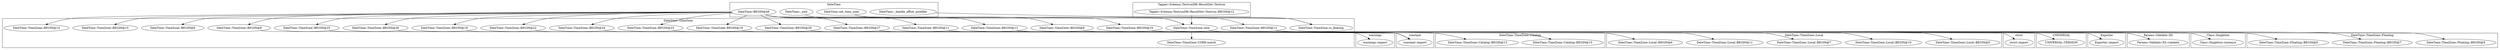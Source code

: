 digraph {
graph [overlap=false]
subgraph cluster_DateTime_TimeZone_Floating {
	label="DateTime::TimeZone::Floating";
	"DateTime::TimeZone::Floating::BEGIN@9";
	"DateTime::TimeZone::Floating::BEGIN@7";
	"DateTime::TimeZone::Floating::BEGIN@6";
}
subgraph cluster_DateTime_TimeZone_Catalog {
	label="DateTime::TimeZone::Catalog";
	"DateTime::TimeZone::Catalog::BEGIN@15";
	"DateTime::TimeZone::Catalog::BEGIN@13";
}
subgraph cluster_UNIVERSAL {
	label="UNIVERSAL";
	"UNIVERSAL::VERSION";
}
subgraph cluster_Params_Validate_XS {
	label="Params::Validate::XS";
	"Params::Validate::XS::validate";
}
subgraph cluster_Exporter {
	label="Exporter";
	"Exporter::import";
}
subgraph cluster_DateTime {
	label="DateTime";
	"DateTime::_handle_offset_modifier";
	"DateTime::set_time_zone";
	"DateTime::BEGIN@48";
	"DateTime::_new";
}
subgraph cluster_DateTime_TimeZone {
	label="DateTime::TimeZone";
	"DateTime::TimeZone::BEGIN@9";
	"DateTime::TimeZone::BEGIN@28";
	"DateTime::TimeZone::BEGIN@11";
	"DateTime::TimeZone::BEGIN@19";
	"DateTime::TimeZone::BEGIN@23";
	"DateTime::TimeZone::BEGIN@24";
	"DateTime::TimeZone::BEGIN@13";
	"DateTime::TimeZone::BEGIN@6";
	"DateTime::TimeZone::is_floating";
	"DateTime::TimeZone::BEGIN@14";
	"DateTime::TimeZone::BEGIN@25";
	"DateTime::TimeZone::BEGIN@27";
	"DateTime::TimeZone::CORE:match";
	"DateTime::TimeZone::BEGIN@8";
	"DateTime::TimeZone::BEGIN@16";
	"DateTime::TimeZone::BEGIN@22";
	"DateTime::TimeZone::new";
	"DateTime::TimeZone::BEGIN@12";
	"DateTime::TimeZone::BEGIN@26";
	"DateTime::TimeZone::BEGIN@15";
	"DateTime::TimeZone::BEGIN@18";
}
subgraph cluster_warnings {
	label="warnings";
	"warnings::import";
}
subgraph cluster_DateTime_TimeZone_Local {
	label="DateTime::TimeZone::Local";
	"DateTime::TimeZone::Local::BEGIN@10";
	"DateTime::TimeZone::Local::BEGIN@7";
	"DateTime::TimeZone::Local::BEGIN@11";
	"DateTime::TimeZone::Local::BEGIN@6";
	"DateTime::TimeZone::Local::BEGIN@9";
}
subgraph cluster_strict {
	label="strict";
	"strict::import";
}
subgraph cluster_constant {
	label="constant";
	"constant::import";
}
subgraph cluster_Class_Singleton {
	label="Class::Singleton";
	"Class::Singleton::instance";
}
subgraph cluster_Tapper_Schema_TestrunDB_ResultSet_Testrun {
	label="Tapper::Schema::TestrunDB::ResultSet::Testrun";
	"Tapper::Schema::TestrunDB::ResultSet::Testrun::BEGIN@12";
}
"DateTime::BEGIN@48" -> "DateTime::TimeZone::BEGIN@11";
"DateTime::_handle_offset_modifier" -> "DateTime::TimeZone::is_floating";
"DateTime::set_time_zone" -> "DateTime::TimeZone::is_floating";
"DateTime::BEGIN@48" -> "DateTime::TimeZone::BEGIN@27";
"DateTime::TimeZone::new" -> "DateTime::TimeZone::CORE:match";
"DateTime::BEGIN@48" -> "DateTime::TimeZone::BEGIN@8";
"DateTime::TimeZone::BEGIN@16" -> "Exporter::import";
"DateTime::BEGIN@48" -> "DateTime::TimeZone::BEGIN@19";
"DateTime::BEGIN@48" -> "DateTime::TimeZone::BEGIN@23";
"DateTime::TimeZone::BEGIN@11" -> "DateTime::TimeZone::Catalog::BEGIN@13";
"DateTime::BEGIN@48" -> "DateTime::TimeZone::BEGIN@28";
"DateTime::TimeZone::BEGIN@11" -> "DateTime::TimeZone::Catalog::BEGIN@15";
"DateTime::BEGIN@48" -> "DateTime::TimeZone::BEGIN@18";
"DateTime::TimeZone::new" -> "Params::Validate::XS::validate";
"DateTime::TimeZone::BEGIN@27" -> "constant::import";
"DateTime::TimeZone::BEGIN@22" -> "constant::import";
"DateTime::TimeZone::BEGIN@18" -> "constant::import";
"DateTime::TimeZone::BEGIN@19" -> "constant::import";
"DateTime::TimeZone::BEGIN@23" -> "constant::import";
"DateTime::TimeZone::BEGIN@24" -> "constant::import";
"DateTime::TimeZone::BEGIN@25" -> "constant::import";
"DateTime::TimeZone::BEGIN@28" -> "constant::import";
"DateTime::TimeZone::BEGIN@26" -> "constant::import";
"DateTime::BEGIN@48" -> "DateTime::TimeZone::BEGIN@24";
"DateTime::BEGIN@48" -> "DateTime::TimeZone::BEGIN@14";
"DateTime::TimeZone::BEGIN@9" -> "warnings::import";
"DateTime::TimeZone::new" -> "Class::Singleton::instance";
"DateTime::TimeZone::BEGIN@13" -> "DateTime::TimeZone::Local::BEGIN@9";
"DateTime::TimeZone::BEGIN@8" -> "strict::import";
"DateTime::TimeZone::BEGIN@16" -> "UNIVERSAL::VERSION";
"DateTime::TimeZone::BEGIN@13" -> "DateTime::TimeZone::Local::BEGIN@6";
"DateTime::TimeZone::BEGIN@13" -> "DateTime::TimeZone::Local::BEGIN@11";
"DateTime::BEGIN@48" -> "DateTime::TimeZone::BEGIN@13";
"DateTime::BEGIN@48" -> "DateTime::TimeZone::BEGIN@25";
"DateTime::BEGIN@48" -> "DateTime::TimeZone::BEGIN@16";
"DateTime::TimeZone::BEGIN@12" -> "DateTime::TimeZone::Floating::BEGIN@7";
"DateTime::BEGIN@48" -> "DateTime::TimeZone::BEGIN@26";
"DateTime::BEGIN@48" -> "DateTime::TimeZone::BEGIN@9";
"DateTime::TimeZone::BEGIN@12" -> "DateTime::TimeZone::Floating::BEGIN@9";
"DateTime::BEGIN@48" -> "DateTime::TimeZone::BEGIN@22";
"DateTime::TimeZone::BEGIN@13" -> "DateTime::TimeZone::Local::BEGIN@10";
"DateTime::BEGIN@48" -> "DateTime::TimeZone::BEGIN@12";
"DateTime::BEGIN@48" -> "DateTime::TimeZone::BEGIN@15";
"Tapper::Schema::TestrunDB::ResultSet::Testrun::BEGIN@12" -> "DateTime::TimeZone::new";
"DateTime::set_time_zone" -> "DateTime::TimeZone::new";
"DateTime::_new" -> "DateTime::TimeZone::new";
"DateTime::TimeZone::BEGIN@12" -> "DateTime::TimeZone::Floating::BEGIN@6";
"DateTime::TimeZone::BEGIN@13" -> "DateTime::TimeZone::Local::BEGIN@7";
"DateTime::BEGIN@48" -> "DateTime::TimeZone::BEGIN@6";
}
